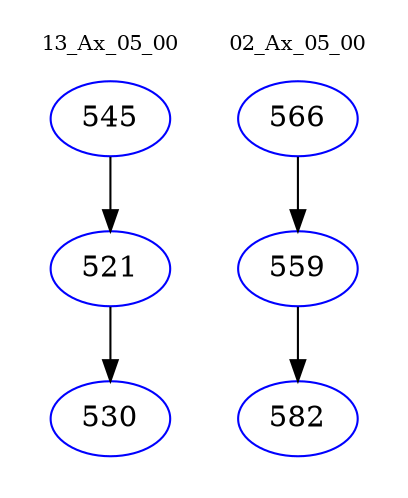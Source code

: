 digraph{
subgraph cluster_0 {
color = white
label = "13_Ax_05_00";
fontsize=10;
T0_545 [label="545", color="blue"]
T0_545 -> T0_521 [color="black"]
T0_521 [label="521", color="blue"]
T0_521 -> T0_530 [color="black"]
T0_530 [label="530", color="blue"]
}
subgraph cluster_1 {
color = white
label = "02_Ax_05_00";
fontsize=10;
T1_566 [label="566", color="blue"]
T1_566 -> T1_559 [color="black"]
T1_559 [label="559", color="blue"]
T1_559 -> T1_582 [color="black"]
T1_582 [label="582", color="blue"]
}
}
